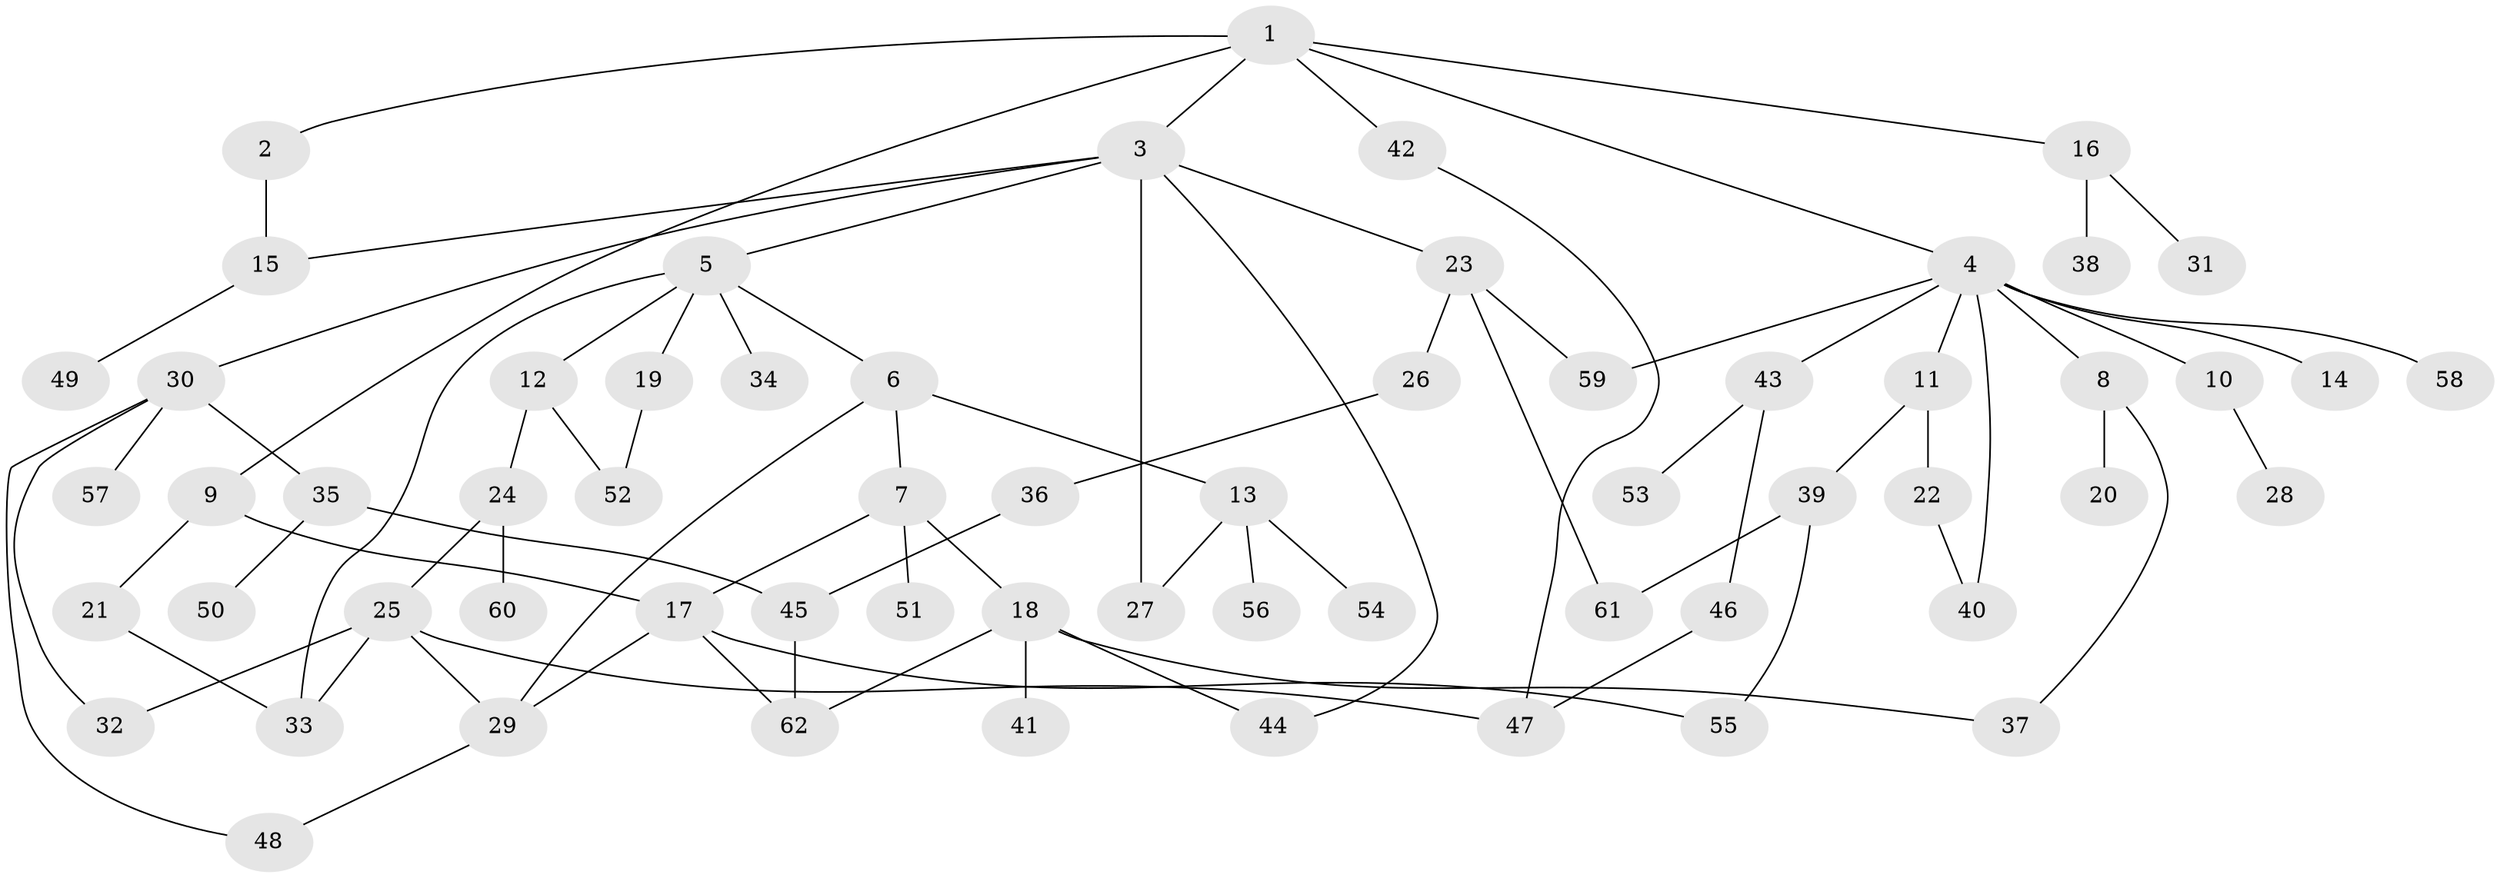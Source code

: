 // Generated by graph-tools (version 1.1) at 2025/42/03/09/25 04:42:41]
// undirected, 62 vertices, 82 edges
graph export_dot {
graph [start="1"]
  node [color=gray90,style=filled];
  1;
  2;
  3;
  4;
  5;
  6;
  7;
  8;
  9;
  10;
  11;
  12;
  13;
  14;
  15;
  16;
  17;
  18;
  19;
  20;
  21;
  22;
  23;
  24;
  25;
  26;
  27;
  28;
  29;
  30;
  31;
  32;
  33;
  34;
  35;
  36;
  37;
  38;
  39;
  40;
  41;
  42;
  43;
  44;
  45;
  46;
  47;
  48;
  49;
  50;
  51;
  52;
  53;
  54;
  55;
  56;
  57;
  58;
  59;
  60;
  61;
  62;
  1 -- 2;
  1 -- 3;
  1 -- 4;
  1 -- 9;
  1 -- 16;
  1 -- 42;
  2 -- 15;
  3 -- 5;
  3 -- 15;
  3 -- 23;
  3 -- 27;
  3 -- 30;
  3 -- 44;
  4 -- 8;
  4 -- 10;
  4 -- 11;
  4 -- 14;
  4 -- 43;
  4 -- 58;
  4 -- 59;
  4 -- 40;
  5 -- 6;
  5 -- 12;
  5 -- 19;
  5 -- 34;
  5 -- 33;
  6 -- 7;
  6 -- 13;
  6 -- 29;
  7 -- 17;
  7 -- 18;
  7 -- 51;
  8 -- 20;
  8 -- 37;
  9 -- 21;
  9 -- 17;
  10 -- 28;
  11 -- 22;
  11 -- 39;
  12 -- 24;
  12 -- 52;
  13 -- 54;
  13 -- 56;
  13 -- 27;
  15 -- 49;
  16 -- 31;
  16 -- 38;
  17 -- 29;
  17 -- 62;
  17 -- 55;
  18 -- 41;
  18 -- 37;
  18 -- 44;
  18 -- 62;
  19 -- 52;
  21 -- 33;
  22 -- 40;
  23 -- 26;
  23 -- 59;
  23 -- 61;
  24 -- 25;
  24 -- 60;
  25 -- 32;
  25 -- 33;
  25 -- 47;
  25 -- 29;
  26 -- 36;
  29 -- 48;
  30 -- 35;
  30 -- 48;
  30 -- 57;
  30 -- 32;
  35 -- 50;
  35 -- 45;
  36 -- 45;
  39 -- 55;
  39 -- 61;
  42 -- 47;
  43 -- 46;
  43 -- 53;
  45 -- 62;
  46 -- 47;
}
